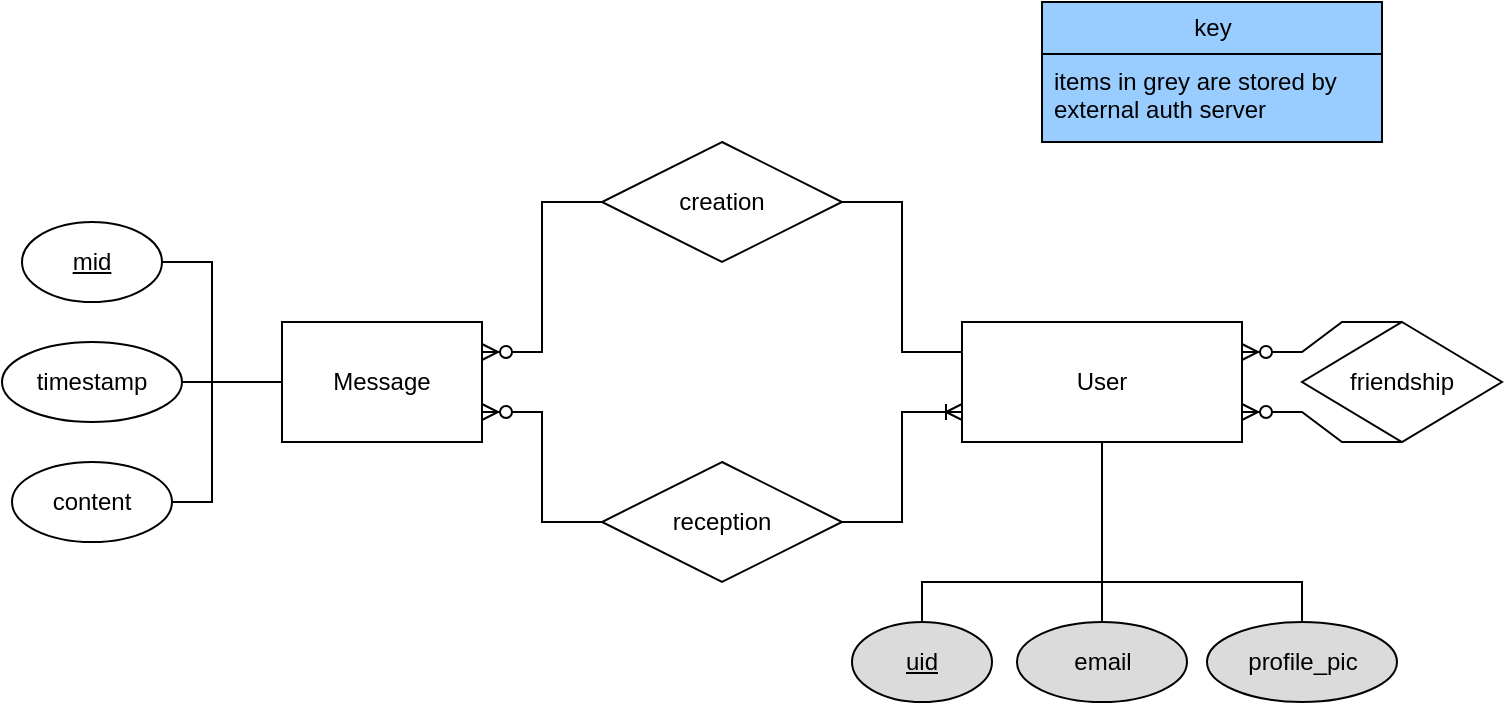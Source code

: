 <mxfile version="21.6.5" type="device">
  <diagram id="R2lEEEUBdFMjLlhIrx00" name="Page-1">
    <mxGraphModel dx="985" dy="843" grid="1" gridSize="10" guides="1" tooltips="1" connect="1" arrows="1" fold="1" page="1" pageScale="1" pageWidth="850" pageHeight="1100" math="0" shadow="0" extFonts="Permanent Marker^https://fonts.googleapis.com/css?family=Permanent+Marker">
      <root>
        <mxCell id="0" />
        <mxCell id="1" parent="0" />
        <mxCell id="VqRv7L0lzxxz7RWHUaVm-1" value="Message" style="whiteSpace=wrap;html=1;align=center;" vertex="1" parent="1">
          <mxGeometry x="140" y="250" width="100" height="60" as="geometry" />
        </mxCell>
        <mxCell id="VqRv7L0lzxxz7RWHUaVm-2" value="User" style="whiteSpace=wrap;html=1;align=center;" vertex="1" parent="1">
          <mxGeometry x="480" y="250" width="140" height="60" as="geometry" />
        </mxCell>
        <mxCell id="VqRv7L0lzxxz7RWHUaVm-3" value="uid" style="ellipse;whiteSpace=wrap;html=1;align=center;fontStyle=4;fillColor=#DBDBDB;" vertex="1" parent="1">
          <mxGeometry x="425" y="400" width="70" height="40" as="geometry" />
        </mxCell>
        <mxCell id="VqRv7L0lzxxz7RWHUaVm-5" value="mid" style="ellipse;whiteSpace=wrap;html=1;align=center;fontStyle=4;" vertex="1" parent="1">
          <mxGeometry x="10" y="200" width="70" height="40" as="geometry" />
        </mxCell>
        <mxCell id="VqRv7L0lzxxz7RWHUaVm-6" value="timestamp" style="ellipse;whiteSpace=wrap;html=1;align=center;" vertex="1" parent="1">
          <mxGeometry y="260" width="90" height="40" as="geometry" />
        </mxCell>
        <mxCell id="VqRv7L0lzxxz7RWHUaVm-7" value="content" style="ellipse;whiteSpace=wrap;html=1;align=center;" vertex="1" parent="1">
          <mxGeometry x="5" y="320" width="80" height="40" as="geometry" />
        </mxCell>
        <mxCell id="VqRv7L0lzxxz7RWHUaVm-8" value="email" style="ellipse;whiteSpace=wrap;html=1;align=center;fillColor=#DBDBDB;" vertex="1" parent="1">
          <mxGeometry x="507.5" y="400" width="85" height="40" as="geometry" />
        </mxCell>
        <mxCell id="VqRv7L0lzxxz7RWHUaVm-9" value="profile_pic" style="ellipse;whiteSpace=wrap;html=1;align=center;fillColor=#DBDBDB;" vertex="1" parent="1">
          <mxGeometry x="602.5" y="400" width="95" height="40" as="geometry" />
        </mxCell>
        <mxCell id="VqRv7L0lzxxz7RWHUaVm-14" value="" style="edgeStyle=entityRelationEdgeStyle;fontSize=12;html=1;endArrow=ERzeroToMany;endFill=1;rounded=0;entryX=1;entryY=0.25;entryDx=0;entryDy=0;exitX=0;exitY=0.5;exitDx=0;exitDy=0;" edge="1" parent="1" source="VqRv7L0lzxxz7RWHUaVm-12" target="VqRv7L0lzxxz7RWHUaVm-1">
          <mxGeometry width="100" height="100" relative="1" as="geometry">
            <mxPoint x="240" y="530" as="sourcePoint" />
            <mxPoint x="490" y="300" as="targetPoint" />
            <Array as="points">
              <mxPoint x="290" y="340" />
              <mxPoint x="410" y="340" />
              <mxPoint x="350" y="180" />
              <mxPoint x="360" y="170" />
            </Array>
          </mxGeometry>
        </mxCell>
        <mxCell id="VqRv7L0lzxxz7RWHUaVm-12" value="creation" style="shape=rhombus;perimeter=rhombusPerimeter;whiteSpace=wrap;html=1;align=center;" vertex="1" parent="1">
          <mxGeometry x="300" y="160" width="120" height="60" as="geometry" />
        </mxCell>
        <mxCell id="VqRv7L0lzxxz7RWHUaVm-17" value="" style="endArrow=none;html=1;rounded=0;exitX=1;exitY=0.5;exitDx=0;exitDy=0;entryX=0;entryY=0.25;entryDx=0;entryDy=0;" edge="1" parent="1" source="VqRv7L0lzxxz7RWHUaVm-12" target="VqRv7L0lzxxz7RWHUaVm-2">
          <mxGeometry relative="1" as="geometry">
            <mxPoint x="310" y="600" as="sourcePoint" />
            <mxPoint x="470" y="600" as="targetPoint" />
            <Array as="points">
              <mxPoint x="450" y="190" />
              <mxPoint x="450" y="265" />
            </Array>
          </mxGeometry>
        </mxCell>
        <mxCell id="VqRv7L0lzxxz7RWHUaVm-18" value="reception" style="shape=rhombus;perimeter=rhombusPerimeter;whiteSpace=wrap;html=1;align=center;" vertex="1" parent="1">
          <mxGeometry x="300" y="320" width="120" height="60" as="geometry" />
        </mxCell>
        <mxCell id="VqRv7L0lzxxz7RWHUaVm-19" value="" style="edgeStyle=entityRelationEdgeStyle;fontSize=12;html=1;endArrow=ERzeroToMany;endFill=1;rounded=0;entryX=1;entryY=0.75;entryDx=0;entryDy=0;exitX=0;exitY=0.5;exitDx=0;exitDy=0;" edge="1" parent="1" source="VqRv7L0lzxxz7RWHUaVm-18" target="VqRv7L0lzxxz7RWHUaVm-1">
          <mxGeometry width="100" height="100" relative="1" as="geometry">
            <mxPoint x="360" y="360" as="sourcePoint" />
            <mxPoint x="460" y="260" as="targetPoint" />
          </mxGeometry>
        </mxCell>
        <mxCell id="VqRv7L0lzxxz7RWHUaVm-20" value="" style="edgeStyle=entityRelationEdgeStyle;fontSize=12;html=1;endArrow=ERoneToMany;rounded=0;entryX=0;entryY=0.75;entryDx=0;entryDy=0;exitX=1;exitY=0.5;exitDx=0;exitDy=0;" edge="1" parent="1" source="VqRv7L0lzxxz7RWHUaVm-18" target="VqRv7L0lzxxz7RWHUaVm-2">
          <mxGeometry width="100" height="100" relative="1" as="geometry">
            <mxPoint x="360" y="360" as="sourcePoint" />
            <mxPoint x="460" y="260" as="targetPoint" />
            <Array as="points">
              <mxPoint x="440" y="340" />
            </Array>
          </mxGeometry>
        </mxCell>
        <mxCell id="VqRv7L0lzxxz7RWHUaVm-21" value="friendship" style="shape=rhombus;perimeter=rhombusPerimeter;whiteSpace=wrap;html=1;align=center;" vertex="1" parent="1">
          <mxGeometry x="650" y="250" width="100" height="60" as="geometry" />
        </mxCell>
        <mxCell id="VqRv7L0lzxxz7RWHUaVm-24" value="" style="edgeStyle=entityRelationEdgeStyle;fontSize=12;html=1;endArrow=ERzeroToMany;endFill=1;rounded=0;entryX=1;entryY=0.75;entryDx=0;entryDy=0;exitX=0.5;exitY=1;exitDx=0;exitDy=0;" edge="1" parent="1" source="VqRv7L0lzxxz7RWHUaVm-21" target="VqRv7L0lzxxz7RWHUaVm-2">
          <mxGeometry width="100" height="100" relative="1" as="geometry">
            <mxPoint x="730" y="350" as="sourcePoint" />
            <mxPoint x="710" y="330" as="targetPoint" />
            <Array as="points">
              <mxPoint x="630" y="450" />
              <mxPoint x="760" y="400" />
              <mxPoint x="740" y="390" />
              <mxPoint x="750" y="310" />
              <mxPoint x="640" y="420" />
              <mxPoint x="690" y="420" />
              <mxPoint x="620" y="400" />
            </Array>
          </mxGeometry>
        </mxCell>
        <mxCell id="VqRv7L0lzxxz7RWHUaVm-29" value="" style="edgeStyle=entityRelationEdgeStyle;fontSize=12;html=1;endArrow=ERzeroToMany;endFill=1;rounded=0;entryX=1;entryY=0.25;entryDx=0;entryDy=0;exitX=0.5;exitY=0;exitDx=0;exitDy=0;" edge="1" parent="1" source="VqRv7L0lzxxz7RWHUaVm-21" target="VqRv7L0lzxxz7RWHUaVm-2">
          <mxGeometry width="100" height="100" relative="1" as="geometry">
            <mxPoint x="690" y="350" as="sourcePoint" />
            <mxPoint x="790" y="250" as="targetPoint" />
          </mxGeometry>
        </mxCell>
        <mxCell id="VqRv7L0lzxxz7RWHUaVm-31" value="" style="endArrow=none;html=1;rounded=0;exitX=1;exitY=0.5;exitDx=0;exitDy=0;entryX=1;entryY=0.5;entryDx=0;entryDy=0;" edge="1" parent="1" source="VqRv7L0lzxxz7RWHUaVm-5" target="VqRv7L0lzxxz7RWHUaVm-7">
          <mxGeometry relative="1" as="geometry">
            <mxPoint x="105" y="220" as="sourcePoint" />
            <mxPoint x="105" y="370" as="targetPoint" />
            <Array as="points">
              <mxPoint x="105" y="220" />
              <mxPoint x="105" y="280" />
              <mxPoint x="105" y="340" />
            </Array>
          </mxGeometry>
        </mxCell>
        <mxCell id="VqRv7L0lzxxz7RWHUaVm-36" value="" style="endArrow=none;html=1;rounded=0;entryX=0;entryY=0.5;entryDx=0;entryDy=0;exitX=1;exitY=0.5;exitDx=0;exitDy=0;" edge="1" parent="1" source="VqRv7L0lzxxz7RWHUaVm-6" target="VqRv7L0lzxxz7RWHUaVm-1">
          <mxGeometry relative="1" as="geometry">
            <mxPoint x="100" y="280" as="sourcePoint" />
            <mxPoint x="410" y="330" as="targetPoint" />
          </mxGeometry>
        </mxCell>
        <mxCell id="VqRv7L0lzxxz7RWHUaVm-37" value="" style="endArrow=none;html=1;rounded=0;exitX=0.5;exitY=0;exitDx=0;exitDy=0;entryX=0.5;entryY=0;entryDx=0;entryDy=0;" edge="1" parent="1" source="VqRv7L0lzxxz7RWHUaVm-3" target="VqRv7L0lzxxz7RWHUaVm-9">
          <mxGeometry relative="1" as="geometry">
            <mxPoint x="520" y="320" as="sourcePoint" />
            <mxPoint x="690" y="380" as="targetPoint" />
            <Array as="points">
              <mxPoint x="460" y="380" />
              <mxPoint x="650" y="380" />
            </Array>
          </mxGeometry>
        </mxCell>
        <mxCell id="VqRv7L0lzxxz7RWHUaVm-38" value="" style="endArrow=none;html=1;rounded=0;entryX=0.5;entryY=1;entryDx=0;entryDy=0;exitX=0.5;exitY=0;exitDx=0;exitDy=0;" edge="1" parent="1" source="VqRv7L0lzxxz7RWHUaVm-8" target="VqRv7L0lzxxz7RWHUaVm-2">
          <mxGeometry relative="1" as="geometry">
            <mxPoint x="380" y="330" as="sourcePoint" />
            <mxPoint x="540" y="330" as="targetPoint" />
          </mxGeometry>
        </mxCell>
        <mxCell id="VqRv7L0lzxxz7RWHUaVm-39" value="key" style="swimlane;fontStyle=0;childLayout=stackLayout;horizontal=1;startSize=26;fillColor=#99CCFF;horizontalStack=0;resizeParent=1;resizeParentMax=0;resizeLast=0;collapsible=1;marginBottom=0;html=1;perimeterSpacing=2;strokeColor=#000000;" vertex="1" parent="1">
          <mxGeometry x="520" y="90" width="170" height="70" as="geometry" />
        </mxCell>
        <mxCell id="VqRv7L0lzxxz7RWHUaVm-40" value="items in grey are stored by external auth server" style="text;strokeColor=#000000;fillColor=#99CCFF;align=left;verticalAlign=top;spacingLeft=4;spacingRight=4;overflow=hidden;rotatable=0;points=[[0,0.5],[1,0.5]];portConstraint=eastwest;whiteSpace=wrap;html=1;perimeterSpacing=2;" vertex="1" parent="VqRv7L0lzxxz7RWHUaVm-39">
          <mxGeometry y="26" width="170" height="44" as="geometry" />
        </mxCell>
      </root>
    </mxGraphModel>
  </diagram>
</mxfile>
